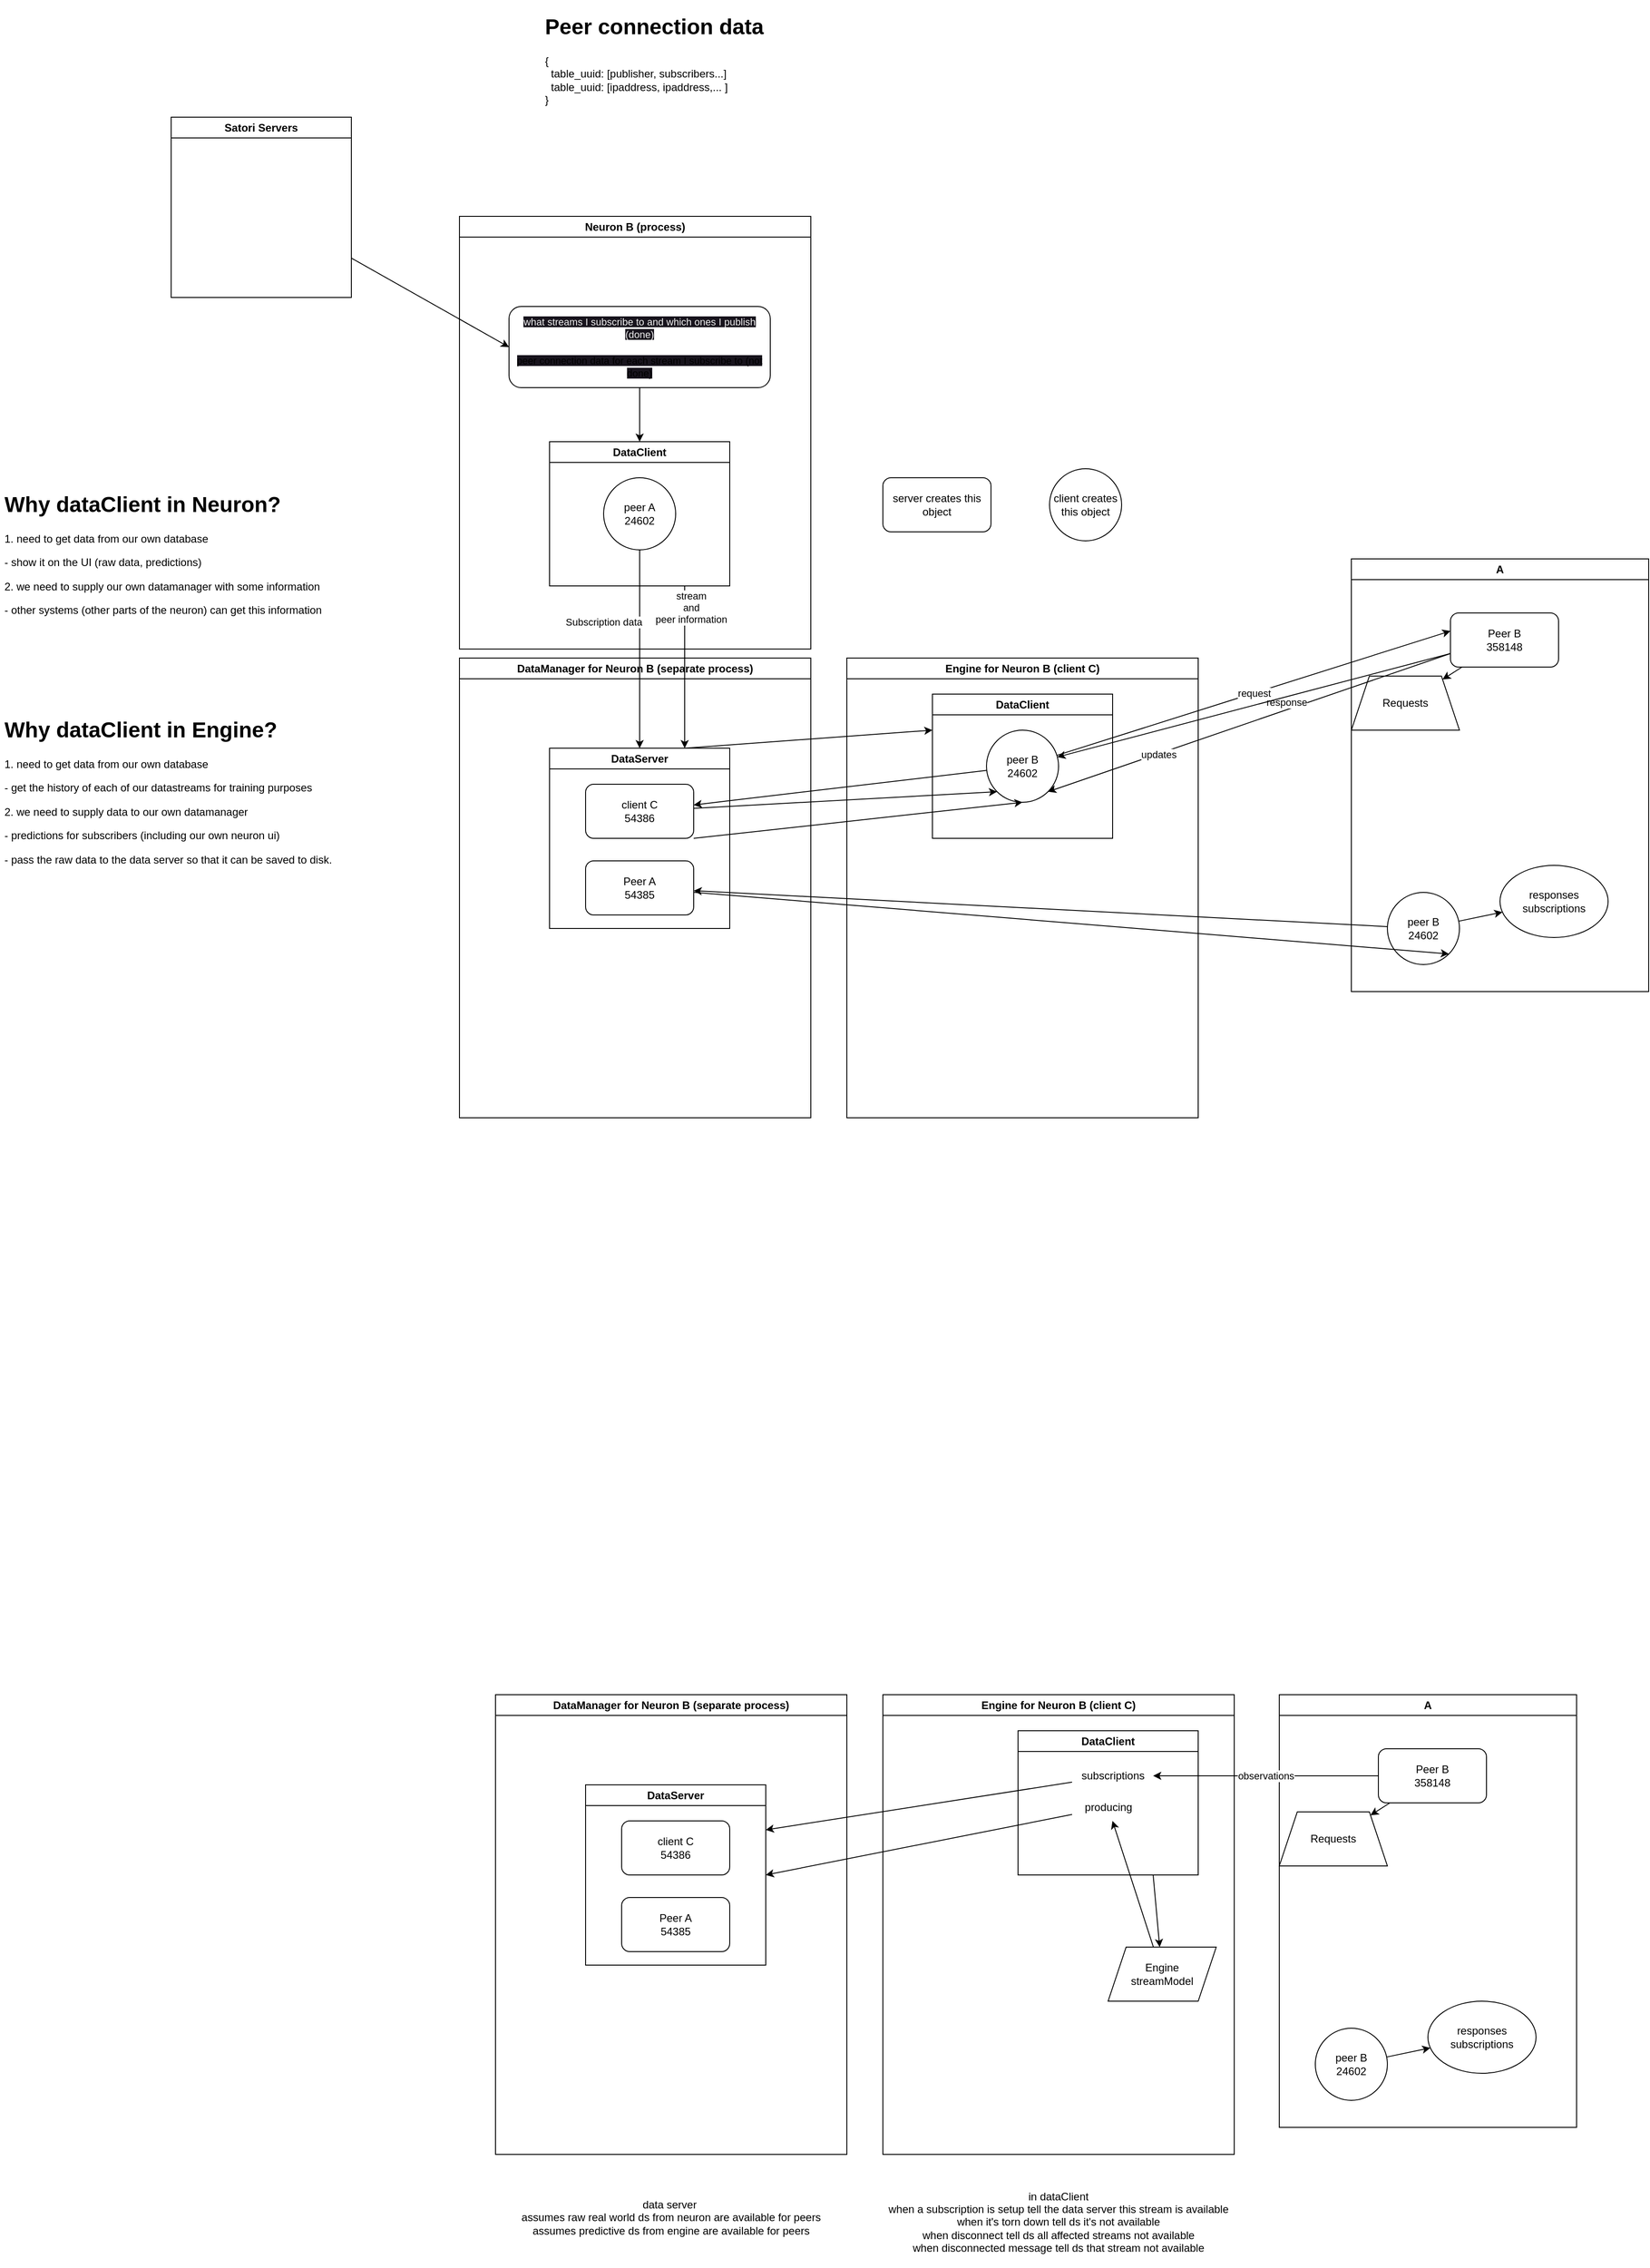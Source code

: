 <mxfile>
    <diagram id="Tr3QYgPfv3LOChohxtou" name="Page-1">
        <mxGraphModel dx="1429" dy="1976" grid="1" gridSize="10" guides="1" tooltips="1" connect="1" arrows="1" fold="1" page="1" pageScale="1" pageWidth="850" pageHeight="1100" math="0" shadow="0">
            <root>
                <mxCell id="0"/>
                <mxCell id="1" parent="0"/>
                <mxCell id="3" value="A" style="swimlane;whiteSpace=wrap;html=1;" parent="1" vertex="1">
                    <mxGeometry x="1540" y="90" width="330" height="480" as="geometry"/>
                </mxCell>
                <mxCell id="20" style="edgeStyle=none;html=1;" parent="3" source="8" target="19" edge="1">
                    <mxGeometry relative="1" as="geometry"/>
                </mxCell>
                <mxCell id="8" value="Peer B&lt;br&gt;358148" style="rounded=1;whiteSpace=wrap;html=1;" parent="3" vertex="1">
                    <mxGeometry x="110" y="60" width="120" height="60" as="geometry"/>
                </mxCell>
                <mxCell id="12" value="peer B&lt;br&gt;24602" style="ellipse;whiteSpace=wrap;html=1;aspect=fixed;" parent="3" vertex="1">
                    <mxGeometry x="40" y="370" width="80" height="80" as="geometry"/>
                </mxCell>
                <mxCell id="18" value="responses&lt;br&gt;subscriptions" style="ellipse;whiteSpace=wrap;html=1;" parent="3" vertex="1">
                    <mxGeometry x="165" y="340" width="120" height="80" as="geometry"/>
                </mxCell>
                <mxCell id="16" style="edgeStyle=none;html=1;" parent="3" source="12" target="18" edge="1">
                    <mxGeometry relative="1" as="geometry">
                        <mxPoint x="224.375" y="240" as="targetPoint"/>
                    </mxGeometry>
                </mxCell>
                <mxCell id="19" value="Requests" style="shape=trapezoid;perimeter=trapezoidPerimeter;whiteSpace=wrap;html=1;fixedSize=1;" parent="3" vertex="1">
                    <mxGeometry y="130" width="120" height="60" as="geometry"/>
                </mxCell>
                <mxCell id="4" value="Neuron B (process)" style="swimlane;whiteSpace=wrap;html=1;" parent="1" vertex="1">
                    <mxGeometry x="550" y="-290" width="390" height="480" as="geometry"/>
                </mxCell>
                <mxCell id="31" value="DataClient" style="swimlane;whiteSpace=wrap;html=1;" parent="4" vertex="1">
                    <mxGeometry x="100" y="250" width="200" height="160" as="geometry"/>
                </mxCell>
                <mxCell id="5" value="peer A&lt;br&gt;24602" style="ellipse;whiteSpace=wrap;html=1;aspect=fixed;" parent="31" vertex="1">
                    <mxGeometry x="60" y="40" width="80" height="80" as="geometry"/>
                </mxCell>
                <mxCell id="51" style="edgeStyle=none;html=1;entryX=0.5;entryY=0;entryDx=0;entryDy=0;" parent="4" source="49" target="31" edge="1">
                    <mxGeometry relative="1" as="geometry"/>
                </mxCell>
                <mxCell id="49" value="&lt;span style=&quot;color: rgb(240, 240, 240); font-family: Helvetica; font-size: 11px; font-style: normal; font-variant-ligatures: normal; font-variant-caps: normal; font-weight: 400; letter-spacing: normal; orphans: 2; text-align: center; text-indent: 0px; text-transform: none; widows: 2; word-spacing: 0px; -webkit-text-stroke-width: 0px; background-color: rgb(24, 20, 29); text-decoration-thickness: initial; text-decoration-style: initial; text-decoration-color: initial; float: none; display: inline !important;&quot;&gt;what streams I subscribe to and which ones I publish (done)&lt;/span&gt;&lt;br&gt;&lt;br&gt;&lt;span style=&quot;font-size: 11px; background-color: rgb(24, 20, 29);&quot;&gt;peer connection data for each stream I subscribe to (not done)&lt;/span&gt;" style="rounded=1;whiteSpace=wrap;html=1;" parent="4" vertex="1">
                    <mxGeometry x="55" y="100" width="290" height="90" as="geometry"/>
                </mxCell>
                <mxCell id="6" value="request" style="edgeStyle=none;html=1;" parent="1" source="23" edge="1">
                    <mxGeometry relative="1" as="geometry">
                        <mxPoint x="1650" y="170" as="targetPoint"/>
                    </mxGeometry>
                </mxCell>
                <mxCell id="9" value="client creates this object" style="ellipse;whiteSpace=wrap;html=1;aspect=fixed;" parent="1" vertex="1">
                    <mxGeometry x="1205" y="-10" width="80" height="80" as="geometry"/>
                </mxCell>
                <mxCell id="10" value="server creates this object" style="rounded=1;whiteSpace=wrap;html=1;" parent="1" vertex="1">
                    <mxGeometry x="1020" width="120" height="60" as="geometry"/>
                </mxCell>
                <mxCell id="11" value="response" style="edgeStyle=none;html=1;entryX=1;entryY=1;entryDx=0;entryDy=0;exitX=0;exitY=0.75;exitDx=0;exitDy=0;" parent="1" source="8" target="23" edge="1">
                    <mxGeometry x="-0.202" y="-8" relative="1" as="geometry">
                        <mxPoint x="620" y="230" as="targetPoint"/>
                        <mxPoint x="-1" as="offset"/>
                    </mxGeometry>
                </mxCell>
                <mxCell id="14" style="edgeStyle=none;html=1;" parent="1" source="12" target="13" edge="1">
                    <mxGeometry relative="1" as="geometry"/>
                </mxCell>
                <mxCell id="15" style="edgeStyle=none;html=1;entryX=1;entryY=1;entryDx=0;entryDy=0;" parent="1" source="13" target="12" edge="1">
                    <mxGeometry relative="1" as="geometry"/>
                </mxCell>
                <mxCell id="21" value="updates" style="edgeStyle=none;html=1;exitX=0;exitY=0.75;exitDx=0;exitDy=0;" parent="1" source="8" target="23" edge="1">
                    <mxGeometry x="0.517" y="26" relative="1" as="geometry">
                        <mxPoint as="offset"/>
                    </mxGeometry>
                </mxCell>
                <mxCell id="22" value="Engine for Neuron B (client C)" style="swimlane;whiteSpace=wrap;html=1;" parent="1" vertex="1">
                    <mxGeometry x="980" y="200" width="390" height="510" as="geometry"/>
                </mxCell>
                <mxCell id="53" value="DataClient" style="swimlane;whiteSpace=wrap;html=1;" parent="22" vertex="1">
                    <mxGeometry x="95" y="40" width="200" height="160" as="geometry"/>
                </mxCell>
                <mxCell id="23" value="peer B&lt;br&gt;24602" style="ellipse;whiteSpace=wrap;html=1;aspect=fixed;" parent="53" vertex="1">
                    <mxGeometry x="60" y="40" width="80" height="80" as="geometry"/>
                </mxCell>
                <mxCell id="25" style="edgeStyle=none;html=1;" parent="1" source="23" target="29" edge="1">
                    <mxGeometry relative="1" as="geometry"/>
                </mxCell>
                <mxCell id="26" style="edgeStyle=none;html=1;entryX=0;entryY=1;entryDx=0;entryDy=0;" parent="1" source="29" target="23" edge="1">
                    <mxGeometry relative="1" as="geometry"/>
                </mxCell>
                <mxCell id="27" style="edgeStyle=none;html=1;entryX=0.5;entryY=1;entryDx=0;entryDy=0;exitX=1;exitY=1;exitDx=0;exitDy=0;" parent="1" source="29" target="23" edge="1">
                    <mxGeometry relative="1" as="geometry"/>
                </mxCell>
                <mxCell id="34" value="DataManager for Neuron B (separate process)" style="swimlane;whiteSpace=wrap;html=1;" parent="1" vertex="1">
                    <mxGeometry x="550" y="200" width="390" height="510" as="geometry"/>
                </mxCell>
                <mxCell id="30" value="DataServer" style="swimlane;whiteSpace=wrap;html=1;" parent="34" vertex="1">
                    <mxGeometry x="100" y="100" width="200" height="200" as="geometry"/>
                </mxCell>
                <mxCell id="29" value="client C&lt;br&gt;54386" style="rounded=1;whiteSpace=wrap;html=1;" parent="30" vertex="1">
                    <mxGeometry x="40" y="40" width="120" height="60" as="geometry"/>
                </mxCell>
                <mxCell id="13" value="Peer A&lt;br&gt;54385" style="rounded=1;whiteSpace=wrap;html=1;" parent="30" vertex="1">
                    <mxGeometry x="40" y="125" width="120" height="60" as="geometry"/>
                </mxCell>
                <mxCell id="41" value="stream&lt;br&gt;and&lt;br&gt;peer information&lt;br&gt;" style="edgeStyle=none;html=1;entryX=0.75;entryY=0;entryDx=0;entryDy=0;exitX=0.75;exitY=1;exitDx=0;exitDy=0;" parent="1" source="31" target="30" edge="1">
                    <mxGeometry x="-0.734" y="7" relative="1" as="geometry">
                        <mxPoint x="880" y="290" as="sourcePoint"/>
                        <mxPoint as="offset"/>
                    </mxGeometry>
                </mxCell>
                <mxCell id="28" value="Subscription data" style="edgeStyle=none;html=1;exitX=0.5;exitY=1;exitDx=0;exitDy=0;entryX=0.5;entryY=0;entryDx=0;entryDy=0;" parent="1" source="5" target="30" edge="1">
                    <mxGeometry x="-0.273" y="-40" relative="1" as="geometry">
                        <mxPoint x="745" y="260" as="targetPoint"/>
                        <Array as="points"/>
                        <mxPoint as="offset"/>
                    </mxGeometry>
                </mxCell>
                <mxCell id="50" style="edgeStyle=none;html=1;entryX=0;entryY=0.5;entryDx=0;entryDy=0;" parent="1" source="45" target="49" edge="1">
                    <mxGeometry relative="1" as="geometry"/>
                </mxCell>
                <mxCell id="45" value="Satori Servers" style="swimlane;whiteSpace=wrap;html=1;" parent="1" vertex="1">
                    <mxGeometry x="230" y="-400" width="200" height="200" as="geometry"/>
                </mxCell>
                <mxCell id="52" value="&lt;h1&gt;Peer connection data&lt;/h1&gt;&lt;p&gt;{&lt;br&gt;&amp;nbsp; table_uuid: [publisher, subscribers...]&lt;br&gt;&amp;nbsp; table_uuid: [ipaddress, ipaddress,... ]&lt;br&gt;}&lt;/p&gt;" style="text;html=1;strokeColor=none;fillColor=none;spacing=5;spacingTop=-20;whiteSpace=wrap;overflow=hidden;rounded=0;" parent="1" vertex="1">
                    <mxGeometry x="640" y="-520" width="440" height="120" as="geometry"/>
                </mxCell>
                <mxCell id="55" value="&lt;h1&gt;Why dataClient in Neuron?&lt;/h1&gt;&lt;p&gt;1. need to get data from our own database&lt;/p&gt;&lt;p&gt;- show it on the UI (raw data, predictions)&lt;/p&gt;&lt;p&gt;2. we need to supply our own datamanager with some information&lt;/p&gt;&lt;p&gt;- other systems (other parts of the neuron) can get this information&lt;/p&gt;" style="text;html=1;strokeColor=none;fillColor=none;spacing=5;spacingTop=-20;whiteSpace=wrap;overflow=hidden;rounded=0;" parent="1" vertex="1">
                    <mxGeometry x="40" y="10" width="490" height="170" as="geometry"/>
                </mxCell>
                <mxCell id="56" value="&lt;h1&gt;Why dataClient in Engine?&lt;/h1&gt;&lt;p&gt;1. need to get data from our own database&lt;/p&gt;&lt;p&gt;- get the history of each of our datastreams for training purposes&lt;/p&gt;&lt;p&gt;2. we need to supply data to our own datamanager&lt;/p&gt;&lt;p&gt;&lt;span style=&quot;background-color: initial;&quot;&gt;- predictions for subscribers (including our own neuron ui)&lt;/span&gt;&lt;br&gt;&lt;/p&gt;&lt;p&gt;&lt;span style=&quot;background-color: initial;&quot;&gt;- pass the raw data to the data server so that it can be saved to disk.&lt;/span&gt;&lt;/p&gt;" style="text;html=1;strokeColor=none;fillColor=none;spacing=5;spacingTop=-20;whiteSpace=wrap;overflow=hidden;rounded=0;" parent="1" vertex="1">
                    <mxGeometry x="40" y="260" width="490" height="210" as="geometry"/>
                </mxCell>
                <mxCell id="58" style="edgeStyle=none;html=1;exitX=0.75;exitY=0;exitDx=0;exitDy=0;entryX=0;entryY=0.25;entryDx=0;entryDy=0;" parent="1" source="30" target="53" edge="1">
                    <mxGeometry relative="1" as="geometry"/>
                </mxCell>
                <mxCell id="85" value="A" style="swimlane;whiteSpace=wrap;html=1;" vertex="1" parent="1">
                    <mxGeometry x="1460" y="1350" width="330" height="480" as="geometry"/>
                </mxCell>
                <mxCell id="86" style="edgeStyle=none;html=1;" edge="1" parent="85" source="87" target="91">
                    <mxGeometry relative="1" as="geometry"/>
                </mxCell>
                <mxCell id="87" value="Peer B&lt;br&gt;358148" style="rounded=1;whiteSpace=wrap;html=1;" vertex="1" parent="85">
                    <mxGeometry x="110" y="60" width="120" height="60" as="geometry"/>
                </mxCell>
                <mxCell id="88" value="peer B&lt;br&gt;24602" style="ellipse;whiteSpace=wrap;html=1;aspect=fixed;" vertex="1" parent="85">
                    <mxGeometry x="40" y="370" width="80" height="80" as="geometry"/>
                </mxCell>
                <mxCell id="89" value="responses&lt;br&gt;subscriptions" style="ellipse;whiteSpace=wrap;html=1;" vertex="1" parent="85">
                    <mxGeometry x="165" y="340" width="120" height="80" as="geometry"/>
                </mxCell>
                <mxCell id="90" style="edgeStyle=none;html=1;" edge="1" parent="85" source="88" target="89">
                    <mxGeometry relative="1" as="geometry">
                        <mxPoint x="224.375" y="240" as="targetPoint"/>
                    </mxGeometry>
                </mxCell>
                <mxCell id="91" value="Requests" style="shape=trapezoid;perimeter=trapezoidPerimeter;whiteSpace=wrap;html=1;fixedSize=1;" vertex="1" parent="85">
                    <mxGeometry y="130" width="120" height="60" as="geometry"/>
                </mxCell>
                <mxCell id="97" value="Engine for Neuron B (client C)" style="swimlane;whiteSpace=wrap;html=1;" vertex="1" parent="1">
                    <mxGeometry x="1020" y="1350" width="390" height="510" as="geometry"/>
                </mxCell>
                <mxCell id="112" style="edgeStyle=none;html=1;exitX=0.75;exitY=1;exitDx=0;exitDy=0;" edge="1" parent="97" source="98" target="111">
                    <mxGeometry relative="1" as="geometry"/>
                </mxCell>
                <mxCell id="98" value="DataClient" style="swimlane;whiteSpace=wrap;html=1;" vertex="1" parent="97">
                    <mxGeometry x="150" y="40" width="200" height="160" as="geometry"/>
                </mxCell>
                <mxCell id="115" value="subscriptions" style="text;html=1;align=center;verticalAlign=middle;resizable=0;points=[];autosize=1;strokeColor=none;fillColor=none;" vertex="1" parent="98">
                    <mxGeometry x="60" y="35" width="90" height="30" as="geometry"/>
                </mxCell>
                <mxCell id="118" value="producing" style="text;html=1;align=center;verticalAlign=middle;resizable=0;points=[];autosize=1;strokeColor=none;fillColor=none;" vertex="1" parent="98">
                    <mxGeometry x="60" y="70" width="80" height="30" as="geometry"/>
                </mxCell>
                <mxCell id="111" value="Engine&lt;br&gt;streamModel" style="shape=parallelogram;perimeter=parallelogramPerimeter;whiteSpace=wrap;html=1;fixedSize=1;" vertex="1" parent="97">
                    <mxGeometry x="250" y="280" width="120" height="60" as="geometry"/>
                </mxCell>
                <mxCell id="113" style="edgeStyle=none;html=1;" edge="1" parent="97" source="111" target="118">
                    <mxGeometry relative="1" as="geometry">
                        <mxPoint x="150" y="150" as="targetPoint"/>
                        <mxPoint x="220" y="260" as="sourcePoint"/>
                    </mxGeometry>
                </mxCell>
                <mxCell id="103" value="DataManager for Neuron B (separate process)" style="swimlane;whiteSpace=wrap;html=1;" vertex="1" parent="1">
                    <mxGeometry x="590" y="1350" width="390" height="510" as="geometry"/>
                </mxCell>
                <mxCell id="104" value="DataServer" style="swimlane;whiteSpace=wrap;html=1;" vertex="1" parent="103">
                    <mxGeometry x="100" y="100" width="200" height="200" as="geometry"/>
                </mxCell>
                <mxCell id="105" value="client C&lt;br&gt;54386" style="rounded=1;whiteSpace=wrap;html=1;" vertex="1" parent="104">
                    <mxGeometry x="40" y="40" width="120" height="60" as="geometry"/>
                </mxCell>
                <mxCell id="106" value="Peer A&lt;br&gt;54385" style="rounded=1;whiteSpace=wrap;html=1;" vertex="1" parent="104">
                    <mxGeometry x="40" y="125" width="120" height="60" as="geometry"/>
                </mxCell>
                <mxCell id="110" value="observations" style="edgeStyle=none;html=1;" edge="1" parent="1" source="87" target="115">
                    <mxGeometry relative="1" as="geometry"/>
                </mxCell>
                <mxCell id="116" style="edgeStyle=none;html=1;entryX=1;entryY=0.25;entryDx=0;entryDy=0;" edge="1" parent="1" source="115" target="104">
                    <mxGeometry relative="1" as="geometry"/>
                </mxCell>
                <mxCell id="119" style="edgeStyle=none;html=1;entryX=1;entryY=0.5;entryDx=0;entryDy=0;" edge="1" parent="1" source="118" target="104">
                    <mxGeometry relative="1" as="geometry"/>
                </mxCell>
                <mxCell id="120" value="data server&amp;nbsp;&lt;br&gt;assumes raw real world ds from neuron are available for peers&lt;br&gt;assumes predictive ds from engine are available for peers" style="text;html=1;strokeColor=none;fillColor=none;align=center;verticalAlign=middle;whiteSpace=wrap;rounded=0;" vertex="1" parent="1">
                    <mxGeometry x="605" y="1885" width="360" height="90" as="geometry"/>
                </mxCell>
                <mxCell id="121" value="in dataClient&lt;br&gt;when a subscription is setup tell the data server this stream is available&lt;br&gt;when it's torn down tell ds it's not available&lt;br&gt;when disconnect tell ds all affected streams not available&lt;br&gt;when disconnected message tell ds that stream not available" style="text;html=1;strokeColor=none;fillColor=none;align=center;verticalAlign=middle;whiteSpace=wrap;rounded=0;" vertex="1" parent="1">
                    <mxGeometry x="990" y="1885" width="450" height="100" as="geometry"/>
                </mxCell>
            </root>
        </mxGraphModel>
    </diagram>
</mxfile>